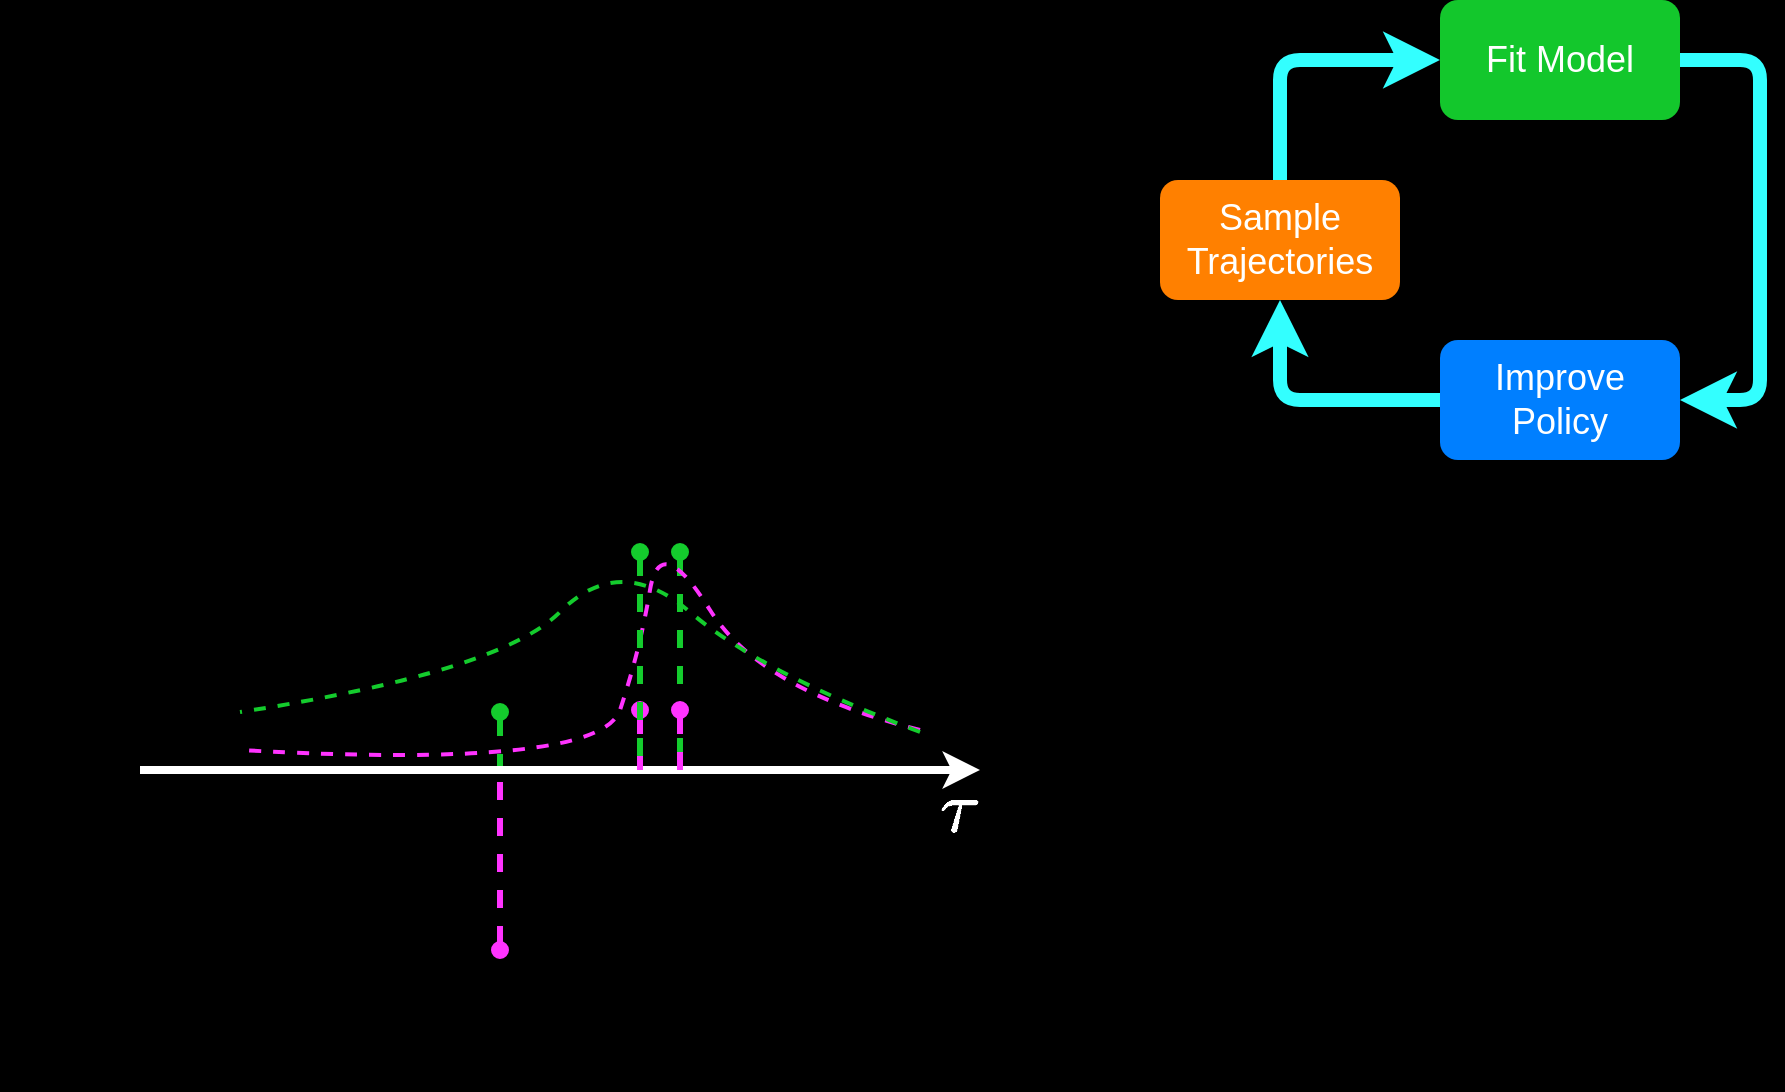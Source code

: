 <mxfile version="11.0.1" type="github"><diagram id="aqnxDSMgBcdNd0xXqaM5" name="Page-1"><mxGraphModel dx="1186" dy="758" grid="1" gridSize="10" guides="1" tooltips="1" connect="1" arrows="1" fold="1" page="1" pageScale="1" pageWidth="1100" pageHeight="850" background="#000000" math="1" shadow="0"><root><mxCell id="0"/><mxCell id="1" parent="0"/><mxCell id="bmwAyTWcQTM1NeoZzsKD-32" value="" style="rounded=0;whiteSpace=wrap;html=1;labelBackgroundColor=none;strokeColor=none;strokeWidth=3;fillColor=#000000;fontSize=31;fontColor=#FF33FF;" parent="1" vertex="1"><mxGeometry x="40" y="280" width="640" height="330" as="geometry"/></mxCell><mxCell id="bmwAyTWcQTM1NeoZzsKD-28" value="" style="endArrow=none;dashed=1;html=1;strokeColor=#14CC2D;strokeWidth=3;fontSize=31;fontColor=#FF33FF;endFill=0;startArrow=oval;startFill=1;" parent="1" edge="1"><mxGeometry width="50" height="50" relative="1" as="geometry"><mxPoint x="290" y="421" as="sourcePoint"/><mxPoint x="290" y="451" as="targetPoint"/></mxGeometry></mxCell><mxCell id="bmwAyTWcQTM1NeoZzsKD-30" value="" style="endArrow=none;dashed=1;html=1;strokeColor=#14CC2D;strokeWidth=3;fontSize=31;fontColor=#FF33FF;endFill=0;startArrow=oval;startFill=1;" parent="1" edge="1"><mxGeometry width="50" height="50" relative="1" as="geometry"><mxPoint x="380" y="341" as="sourcePoint"/><mxPoint x="380" y="451" as="targetPoint"/></mxGeometry></mxCell><mxCell id="bmwAyTWcQTM1NeoZzsKD-1" value="Fit Model" style="rounded=1;whiteSpace=wrap;html=1;fillColor=#13C72C;strokeWidth=3;strokeColor=none;fontColor=#FFFFFF;fontSize=18;" parent="1" vertex="1"><mxGeometry x="760" y="65" width="120" height="60" as="geometry"/></mxCell><mxCell id="bmwAyTWcQTM1NeoZzsKD-2" value="Sample Trajectories" style="rounded=1;whiteSpace=wrap;html=1;fillColor=#FF8000;strokeWidth=3;strokeColor=none;fontColor=#FFFFFF;fontSize=18;" parent="1" vertex="1"><mxGeometry x="620" y="155" width="120" height="60" as="geometry"/></mxCell><mxCell id="bmwAyTWcQTM1NeoZzsKD-4" style="edgeStyle=orthogonalEdgeStyle;rounded=1;orthogonalLoop=1;jettySize=auto;html=1;exitX=0;exitY=0.5;exitDx=0;exitDy=0;entryX=0.5;entryY=1;entryDx=0;entryDy=0;fontSize=18;fontColor=#FFFFFF;strokeWidth=7;strokeColor=#33FFFF;" parent="1" source="bmwAyTWcQTM1NeoZzsKD-3" target="bmwAyTWcQTM1NeoZzsKD-2" edge="1"><mxGeometry relative="1" as="geometry"/></mxCell><mxCell id="bmwAyTWcQTM1NeoZzsKD-3" value="Improve&lt;br&gt; Policy" style="rounded=1;whiteSpace=wrap;html=1;fillColor=#007FFF;strokeWidth=3;strokeColor=none;fontColor=#FFFFFF;fontSize=18;" parent="1" vertex="1"><mxGeometry x="760" y="235" width="120" height="60" as="geometry"/></mxCell><mxCell id="bmwAyTWcQTM1NeoZzsKD-5" style="edgeStyle=orthogonalEdgeStyle;rounded=1;orthogonalLoop=1;jettySize=auto;html=1;exitX=0.5;exitY=0;exitDx=0;exitDy=0;entryX=0;entryY=0.5;entryDx=0;entryDy=0;fontSize=18;fontColor=#FFFFFF;strokeWidth=7;strokeColor=#33FFFF;" parent="1" source="bmwAyTWcQTM1NeoZzsKD-2" target="bmwAyTWcQTM1NeoZzsKD-1" edge="1"><mxGeometry relative="1" as="geometry"><mxPoint x="770" y="275" as="sourcePoint"/><mxPoint x="630" y="225" as="targetPoint"/></mxGeometry></mxCell><mxCell id="bmwAyTWcQTM1NeoZzsKD-6" style="edgeStyle=orthogonalEdgeStyle;rounded=1;orthogonalLoop=1;jettySize=auto;html=1;exitX=1;exitY=0.5;exitDx=0;exitDy=0;entryX=1;entryY=0.5;entryDx=0;entryDy=0;fontSize=18;fontColor=#FFFFFF;strokeWidth=7;strokeColor=#33FFFF;" parent="1" source="bmwAyTWcQTM1NeoZzsKD-1" target="bmwAyTWcQTM1NeoZzsKD-3" edge="1"><mxGeometry relative="1" as="geometry"><mxPoint x="780" y="285" as="sourcePoint"/><mxPoint x="640" y="235" as="targetPoint"/><Array as="points"><mxPoint x="920" y="95"/><mxPoint x="920" y="265"/></Array></mxGeometry></mxCell><mxCell id="bmwAyTWcQTM1NeoZzsKD-8" value="" style="endArrow=classic;html=1;strokeColor=#FFFFFF;strokeWidth=4;fontSize=18;fontColor=#FFFFFF;" parent="1" edge="1"><mxGeometry width="50" height="50" relative="1" as="geometry"><mxPoint x="110" y="450" as="sourcePoint"/><mxPoint x="530" y="450" as="targetPoint"/></mxGeometry></mxCell><mxCell id="bmwAyTWcQTM1NeoZzsKD-11" value="$$\tau$$" style="text;html=1;strokeColor=none;fillColor=none;align=center;verticalAlign=middle;whiteSpace=wrap;rounded=0;fontSize=31;fontColor=#FFFFFF;" parent="1" vertex="1"><mxGeometry x="500" y="460" width="40" height="20" as="geometry"/></mxCell><mxCell id="bmwAyTWcQTM1NeoZzsKD-12" style="edgeStyle=orthogonalEdgeStyle;rounded=1;orthogonalLoop=1;jettySize=auto;html=1;exitX=0.5;exitY=1;exitDx=0;exitDy=0;strokeColor=#FFFFFF;strokeWidth=4;fontSize=23;fontColor=#FFF703;" parent="1" source="bmwAyTWcQTM1NeoZzsKD-11" target="bmwAyTWcQTM1NeoZzsKD-11" edge="1"><mxGeometry relative="1" as="geometry"/></mxCell><mxCell id="bmwAyTWcQTM1NeoZzsKD-18" value="" style="endArrow=none;dashed=1;html=1;strokeColor=#FF33FF;strokeWidth=3;fontSize=31;fontColor=#FF33FF;endFill=0;startArrow=oval;startFill=1;" parent="1" edge="1"><mxGeometry width="50" height="50" relative="1" as="geometry"><mxPoint x="290" y="540" as="sourcePoint"/><mxPoint x="290" y="450" as="targetPoint"/></mxGeometry></mxCell><mxCell id="bmwAyTWcQTM1NeoZzsKD-19" value="" style="endArrow=none;dashed=1;html=1;strokeColor=#FF33FF;strokeWidth=3;fontSize=31;fontColor=#FF33FF;endFill=0;startArrow=oval;startFill=1;" parent="1" edge="1"><mxGeometry width="50" height="50" relative="1" as="geometry"><mxPoint x="360" y="420" as="sourcePoint"/><mxPoint x="360" y="450" as="targetPoint"/></mxGeometry></mxCell><mxCell id="bmwAyTWcQTM1NeoZzsKD-20" value="" style="endArrow=none;dashed=1;html=1;strokeColor=#FF33FF;strokeWidth=3;fontSize=31;fontColor=#FF33FF;endFill=0;startArrow=oval;startFill=1;" parent="1" edge="1"><mxGeometry width="50" height="50" relative="1" as="geometry"><mxPoint x="380" y="420" as="sourcePoint"/><mxPoint x="380" y="450" as="targetPoint"/></mxGeometry></mxCell><mxCell id="bmwAyTWcQTM1NeoZzsKD-21" value="" style="curved=1;endArrow=none;html=1;strokeColor=#FF33FF;strokeWidth=2;fontSize=31;fontColor=#FFFFFF;endFill=0;dashed=1;" parent="1" edge="1"><mxGeometry width="50" height="50" relative="1" as="geometry"><mxPoint x="500" y="430" as="sourcePoint"/><mxPoint x="160" y="440" as="targetPoint"/><Array as="points"><mxPoint x="420" y="410"/><mxPoint x="370" y="330"/><mxPoint x="360" y="390"/><mxPoint x="340" y="450"/></Array></mxGeometry></mxCell><mxCell id="bmwAyTWcQTM1NeoZzsKD-29" value="" style="endArrow=none;dashed=1;html=1;strokeColor=#14CC2D;strokeWidth=3;fontSize=31;fontColor=#FF33FF;endFill=0;startArrow=oval;startFill=1;" parent="1" edge="1"><mxGeometry width="50" height="50" relative="1" as="geometry"><mxPoint x="360" y="341" as="sourcePoint"/><mxPoint x="360" y="451" as="targetPoint"/></mxGeometry></mxCell><mxCell id="bmwAyTWcQTM1NeoZzsKD-31" value="" style="curved=1;endArrow=none;html=1;strokeColor=#14CC2D;strokeWidth=2;fontSize=31;fontColor=#FFFFFF;endFill=0;dashed=1;" parent="1" edge="1"><mxGeometry width="50" height="50" relative="1" as="geometry"><mxPoint x="500" y="431" as="sourcePoint"/><mxPoint x="160" y="421" as="targetPoint"/><Array as="points"><mxPoint x="420" y="401"/><mxPoint x="350" y="341"/><mxPoint x="290" y="401"/></Array></mxGeometry></mxCell></root></mxGraphModel></diagram></mxfile>